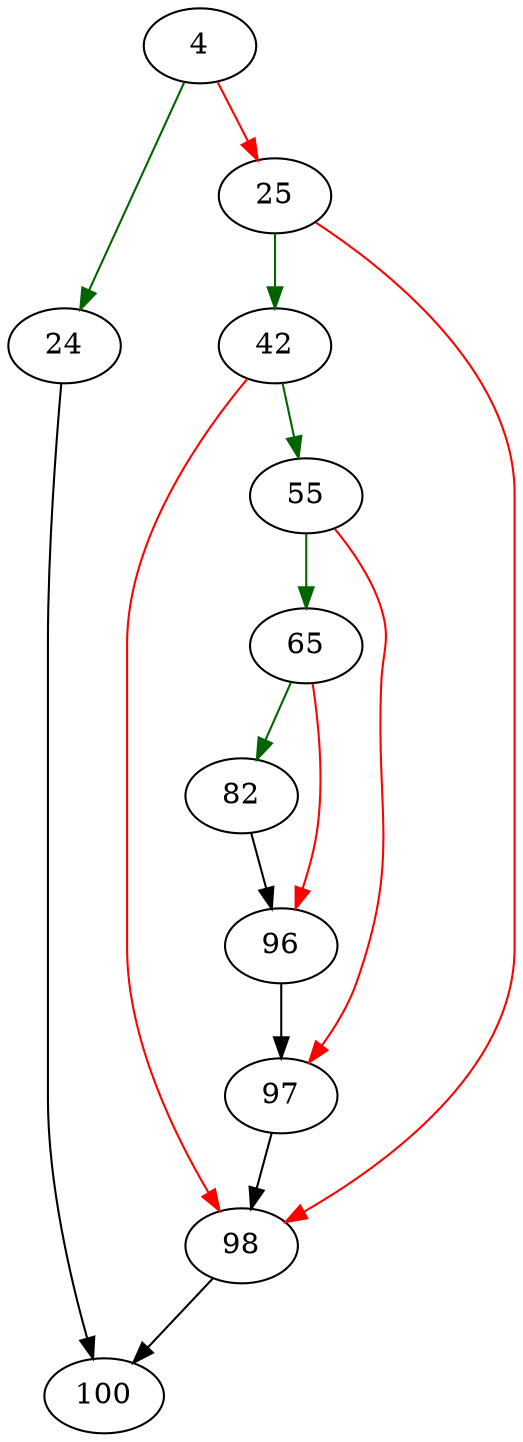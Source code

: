 strict digraph "apndWrite" {
	// Node definitions.
	4 [entry=true];
	24;
	25;
	100;
	42;
	98;
	55;
	65;
	97;
	82;
	96;

	// Edge definitions.
	4 -> 24 [
		color=darkgreen
		cond=true
	];
	4 -> 25 [
		color=red
		cond=false
	];
	24 -> 100;
	25 -> 42 [
		color=darkgreen
		cond=true
	];
	25 -> 98 [
		color=red
		cond=false
	];
	42 -> 98 [
		color=red
		cond=false
	];
	42 -> 55 [
		color=darkgreen
		cond=true
	];
	98 -> 100;
	55 -> 65 [
		color=darkgreen
		cond=true
	];
	55 -> 97 [
		color=red
		cond=false
	];
	65 -> 82 [
		color=darkgreen
		cond=true
	];
	65 -> 96 [
		color=red
		cond=false
	];
	97 -> 98;
	82 -> 96;
	96 -> 97;
}